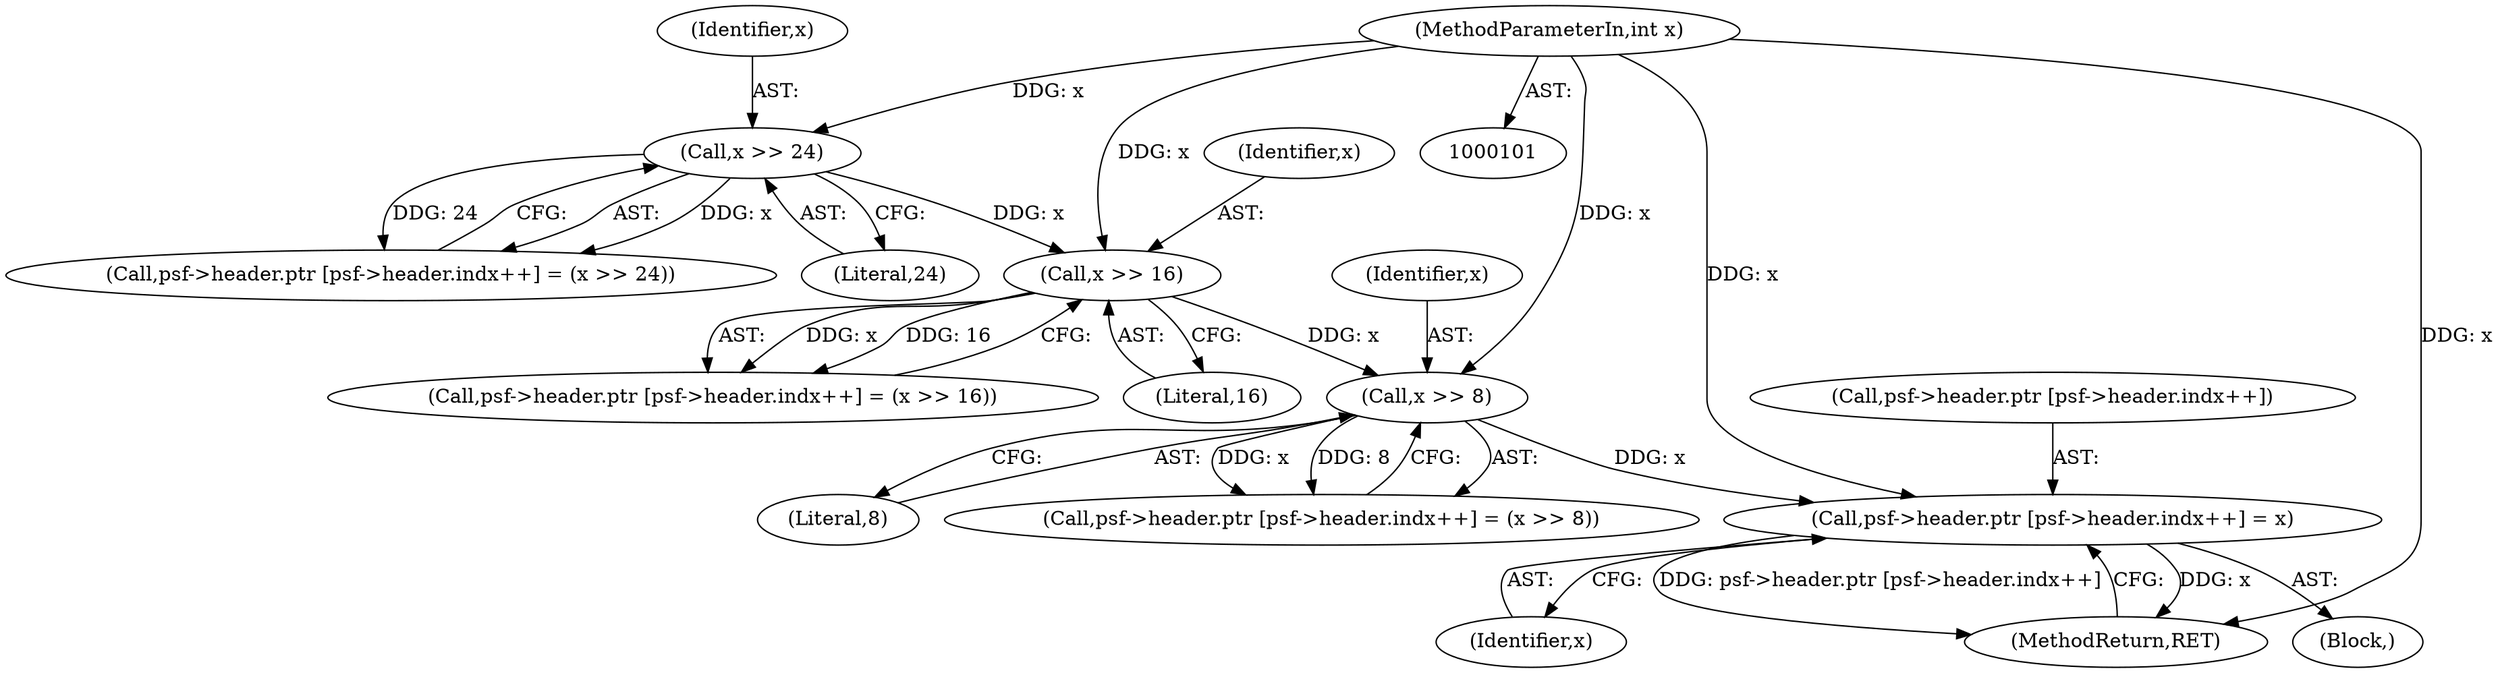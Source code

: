 digraph "0_libsndfile_708e996c87c5fae77b104ccfeb8f6db784c32074_3@array" {
"1000153" [label="(Call,psf->header.ptr [psf->header.indx++] = x)"];
"1000150" [label="(Call,x >> 8)"];
"1000134" [label="(Call,x >> 16)"];
"1000118" [label="(Call,x >> 24)"];
"1000103" [label="(MethodParameterIn,int x)"];
"1000166" [label="(Identifier,x)"];
"1000167" [label="(MethodReturn,RET)"];
"1000153" [label="(Call,psf->header.ptr [psf->header.indx++] = x)"];
"1000151" [label="(Identifier,x)"];
"1000134" [label="(Call,x >> 16)"];
"1000135" [label="(Identifier,x)"];
"1000119" [label="(Identifier,x)"];
"1000104" [label="(Block,)"];
"1000105" [label="(Call,psf->header.ptr [psf->header.indx++] = (x >> 24))"];
"1000150" [label="(Call,x >> 8)"];
"1000103" [label="(MethodParameterIn,int x)"];
"1000152" [label="(Literal,8)"];
"1000121" [label="(Call,psf->header.ptr [psf->header.indx++] = (x >> 16))"];
"1000136" [label="(Literal,16)"];
"1000120" [label="(Literal,24)"];
"1000118" [label="(Call,x >> 24)"];
"1000137" [label="(Call,psf->header.ptr [psf->header.indx++] = (x >> 8))"];
"1000154" [label="(Call,psf->header.ptr [psf->header.indx++])"];
"1000153" -> "1000104"  [label="AST: "];
"1000153" -> "1000166"  [label="CFG: "];
"1000154" -> "1000153"  [label="AST: "];
"1000166" -> "1000153"  [label="AST: "];
"1000167" -> "1000153"  [label="CFG: "];
"1000153" -> "1000167"  [label="DDG: x"];
"1000153" -> "1000167"  [label="DDG: psf->header.ptr [psf->header.indx++]"];
"1000150" -> "1000153"  [label="DDG: x"];
"1000103" -> "1000153"  [label="DDG: x"];
"1000150" -> "1000137"  [label="AST: "];
"1000150" -> "1000152"  [label="CFG: "];
"1000151" -> "1000150"  [label="AST: "];
"1000152" -> "1000150"  [label="AST: "];
"1000137" -> "1000150"  [label="CFG: "];
"1000150" -> "1000137"  [label="DDG: x"];
"1000150" -> "1000137"  [label="DDG: 8"];
"1000134" -> "1000150"  [label="DDG: x"];
"1000103" -> "1000150"  [label="DDG: x"];
"1000134" -> "1000121"  [label="AST: "];
"1000134" -> "1000136"  [label="CFG: "];
"1000135" -> "1000134"  [label="AST: "];
"1000136" -> "1000134"  [label="AST: "];
"1000121" -> "1000134"  [label="CFG: "];
"1000134" -> "1000121"  [label="DDG: x"];
"1000134" -> "1000121"  [label="DDG: 16"];
"1000118" -> "1000134"  [label="DDG: x"];
"1000103" -> "1000134"  [label="DDG: x"];
"1000118" -> "1000105"  [label="AST: "];
"1000118" -> "1000120"  [label="CFG: "];
"1000119" -> "1000118"  [label="AST: "];
"1000120" -> "1000118"  [label="AST: "];
"1000105" -> "1000118"  [label="CFG: "];
"1000118" -> "1000105"  [label="DDG: x"];
"1000118" -> "1000105"  [label="DDG: 24"];
"1000103" -> "1000118"  [label="DDG: x"];
"1000103" -> "1000101"  [label="AST: "];
"1000103" -> "1000167"  [label="DDG: x"];
}
